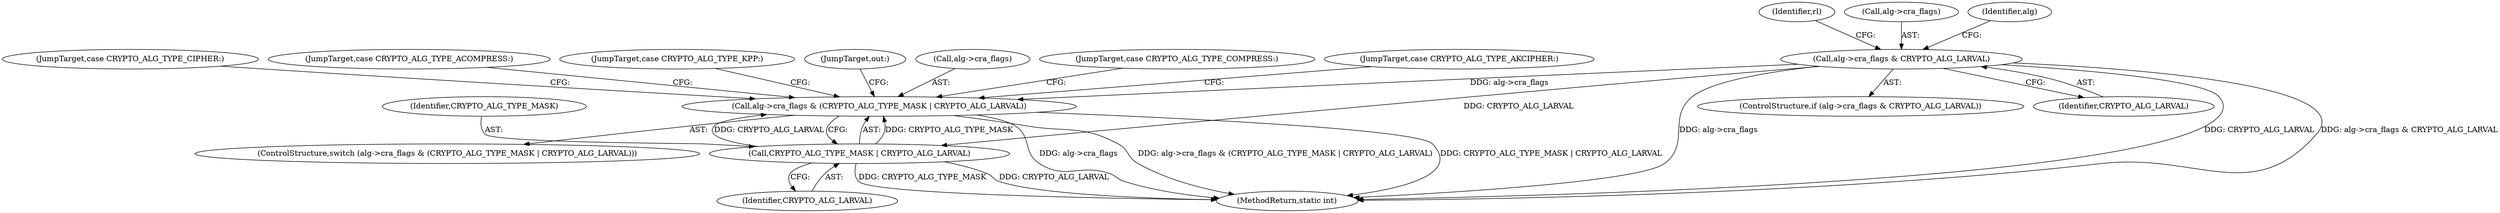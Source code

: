 digraph "0_linux_f43f39958beb206b53292801e216d9b8a660f087_4@pointer" {
"1000174" [label="(Call,alg->cra_flags & CRYPTO_ALG_LARVAL)"];
"1000218" [label="(Call,alg->cra_flags & (CRYPTO_ALG_TYPE_MASK | CRYPTO_ALG_LARVAL))"];
"1000222" [label="(Call,CRYPTO_ALG_TYPE_MASK | CRYPTO_ALG_LARVAL)"];
"1000226" [label="(JumpTarget,case CRYPTO_ALG_TYPE_CIPHER:)"];
"1000222" [label="(Call,CRYPTO_ALG_TYPE_MASK | CRYPTO_ALG_LARVAL)"];
"1000174" [label="(Call,alg->cra_flags & CRYPTO_ALG_LARVAL)"];
"1000218" [label="(Call,alg->cra_flags & (CRYPTO_ALG_TYPE_MASK | CRYPTO_ALG_LARVAL))"];
"1000178" [label="(Identifier,CRYPTO_ALG_LARVAL)"];
"1000183" [label="(Identifier,rl)"];
"1000240" [label="(JumpTarget,case CRYPTO_ALG_TYPE_ACOMPRESS:)"];
"1000223" [label="(Identifier,CRYPTO_ALG_TYPE_MASK)"];
"1000175" [label="(Call,alg->cra_flags)"];
"1000203" [label="(Identifier,alg)"];
"1000268" [label="(MethodReturn,static int)"];
"1000217" [label="(ControlStructure,switch (alg->cra_flags & (CRYPTO_ALG_TYPE_MASK | CRYPTO_ALG_LARVAL)))"];
"1000254" [label="(JumpTarget,case CRYPTO_ALG_TYPE_KPP:)"];
"1000173" [label="(ControlStructure,if (alg->cra_flags & CRYPTO_ALG_LARVAL))"];
"1000224" [label="(Identifier,CRYPTO_ALG_LARVAL)"];
"1000261" [label="(JumpTarget,out:)"];
"1000219" [label="(Call,alg->cra_flags)"];
"1000233" [label="(JumpTarget,case CRYPTO_ALG_TYPE_COMPRESS:)"];
"1000247" [label="(JumpTarget,case CRYPTO_ALG_TYPE_AKCIPHER:)"];
"1000174" -> "1000173"  [label="AST: "];
"1000174" -> "1000178"  [label="CFG: "];
"1000175" -> "1000174"  [label="AST: "];
"1000178" -> "1000174"  [label="AST: "];
"1000183" -> "1000174"  [label="CFG: "];
"1000203" -> "1000174"  [label="CFG: "];
"1000174" -> "1000268"  [label="DDG: CRYPTO_ALG_LARVAL"];
"1000174" -> "1000268"  [label="DDG: alg->cra_flags & CRYPTO_ALG_LARVAL"];
"1000174" -> "1000268"  [label="DDG: alg->cra_flags"];
"1000174" -> "1000218"  [label="DDG: alg->cra_flags"];
"1000174" -> "1000222"  [label="DDG: CRYPTO_ALG_LARVAL"];
"1000218" -> "1000217"  [label="AST: "];
"1000218" -> "1000222"  [label="CFG: "];
"1000219" -> "1000218"  [label="AST: "];
"1000222" -> "1000218"  [label="AST: "];
"1000226" -> "1000218"  [label="CFG: "];
"1000233" -> "1000218"  [label="CFG: "];
"1000240" -> "1000218"  [label="CFG: "];
"1000247" -> "1000218"  [label="CFG: "];
"1000254" -> "1000218"  [label="CFG: "];
"1000261" -> "1000218"  [label="CFG: "];
"1000218" -> "1000268"  [label="DDG: alg->cra_flags"];
"1000218" -> "1000268"  [label="DDG: alg->cra_flags & (CRYPTO_ALG_TYPE_MASK | CRYPTO_ALG_LARVAL)"];
"1000218" -> "1000268"  [label="DDG: CRYPTO_ALG_TYPE_MASK | CRYPTO_ALG_LARVAL"];
"1000222" -> "1000218"  [label="DDG: CRYPTO_ALG_TYPE_MASK"];
"1000222" -> "1000218"  [label="DDG: CRYPTO_ALG_LARVAL"];
"1000222" -> "1000224"  [label="CFG: "];
"1000223" -> "1000222"  [label="AST: "];
"1000224" -> "1000222"  [label="AST: "];
"1000222" -> "1000268"  [label="DDG: CRYPTO_ALG_TYPE_MASK"];
"1000222" -> "1000268"  [label="DDG: CRYPTO_ALG_LARVAL"];
}
